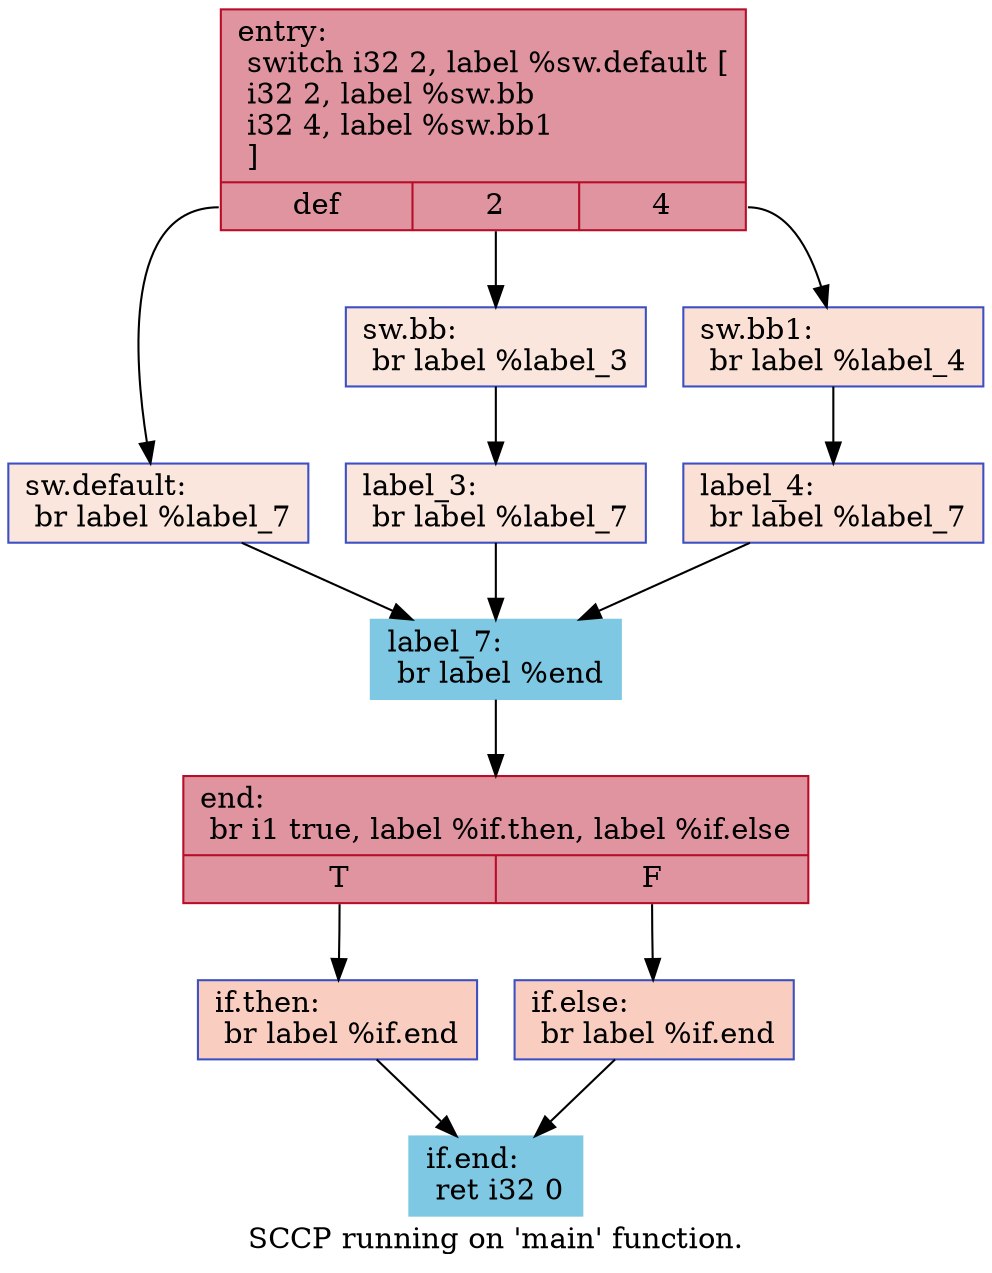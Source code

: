 digraph "CFG for 'main' function" {
	label="SCCP running on 'main' function.";

	Node0x558a4c31d6e0 [shape=record,color="#b70d28ff", style=filled, fillcolor="#b70d2870",label="{entry:\l  switch i32 2, label %sw.default [\l    i32 2, label %sw.bb\l    i32 4, label %sw.bb1\l  ]\l|{<s0>def|<s1>2|<s2>4}}"];
	Node0x558a4c31d6e0:s0 -> Node0x558a4c31d810;
	Node0x558a4c31d6e0:s1 -> Node0x558a4c31d890;
	Node0x558a4c31d6e0:s2 -> Node0x558a4c31d930;
	Node0x558a4c31d890 [shape=record,color="#3d50c3ff", style=filled, fillcolor="#f3c7b170",label="{sw.bb:                                            \l  br label %label_3\l}"];
	Node0x558a4c31d890 -> Node0x558a4c31dac0;
	Node0x558a4c31d930 [shape=record,color="#3d50c3ff", style=filled, fillcolor="#f7bca170",label="{sw.bb1:                                           \l  br label %label_4\l}"];
	Node0x558a4c31d930 -> Node0x558a4c31dba0;
	Node0x558a4c31d810 [shape=record,color="#3d50c3ff", style=filled, fillcolor="#f3c7b170",label="{sw.default:                                       \l  br label %label_7\l}"];
	Node0x558a4c31d810 -> Node0x558a4c31dc80;
	Node0x558a4c31dac0 [shape=record,color="#3d50c3ff", style=filled, fillcolor="#f3c7b170",label="{label_3:                                          \l  br label %label_7\l}"];
	Node0x558a4c31dac0 -> Node0x558a4c31dc80;
	Node0x558a4c31dba0 [shape=record,color="#3d50c3ff", style=filled, fillcolor="#f7bca170",label="{label_4:                                          \l  br label %label_7\l}"];
	Node0x558a4c31dba0 -> Node0x558a4c31dc80;
	Node0x558a4c31dc80 [shape=record,color="#7EC8E3", style=filled, fillcolor="#7EC8E3",label="{label_7:                                          \l  br label %end\l}"];
	Node0x558a4c31dc80 -> Node0x558a4c31de40;
	Node0x558a4c31de40 [shape=record,color="#b70d28ff", style=filled, fillcolor="#b70d2870",label="{end:                                              \l  br i1 true, label %if.then, label %if.else\l|{<s0>T|<s1>F}}"];
	Node0x558a4c31de40:s0 -> Node0x558a4c31df50;
	Node0x558a4c31de40:s1 -> Node0x558a4c31dfc0;
	Node0x558a4c31df50 [shape=record,color="#3d50c3ff", style=filled, fillcolor="#f2907270",label="{if.then:                                          \l  br label %if.end\l}"];
	Node0x558a4c31df50 -> Node0x558a4c31e0e0;
	Node0x558a4c31dfc0 [shape=record,color="#3d50c3ff", style=filled, fillcolor="#f2907270",label="{if.else:                                          \l  br label %if.end\l}"];
	Node0x558a4c31dfc0 -> Node0x558a4c31e0e0;
	Node0x558a4c31e0e0 [shape=record,color="#7EC8E3", style=filled, fillcolor="#7EC8E3",label="{if.end:                                           \l  ret i32 0\l}"];
}
